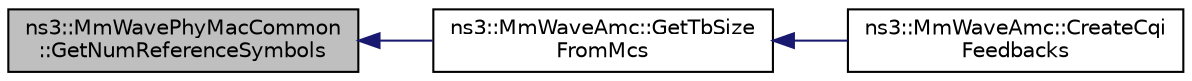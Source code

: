 digraph "ns3::MmWavePhyMacCommon::GetNumReferenceSymbols"
{
  edge [fontname="Helvetica",fontsize="10",labelfontname="Helvetica",labelfontsize="10"];
  node [fontname="Helvetica",fontsize="10",shape=record];
  rankdir="LR";
  Node1 [label="ns3::MmWavePhyMacCommon\l::GetNumReferenceSymbols",height=0.2,width=0.4,color="black", fillcolor="grey75", style="filled", fontcolor="black"];
  Node1 -> Node2 [dir="back",color="midnightblue",fontsize="10",style="solid"];
  Node2 [label="ns3::MmWaveAmc::GetTbSize\lFromMcs",height=0.2,width=0.4,color="black", fillcolor="white", style="filled",URL="$db/da8/classns3_1_1MmWaveAmc.html#a46a70ae19f81f7b1f9307100caabc0e8"];
  Node2 -> Node3 [dir="back",color="midnightblue",fontsize="10",style="solid"];
  Node3 [label="ns3::MmWaveAmc::CreateCqi\lFeedbacks",height=0.2,width=0.4,color="black", fillcolor="white", style="filled",URL="$db/da8/classns3_1_1MmWaveAmc.html#a673c746802068cda65762a6a78f41404"];
}
